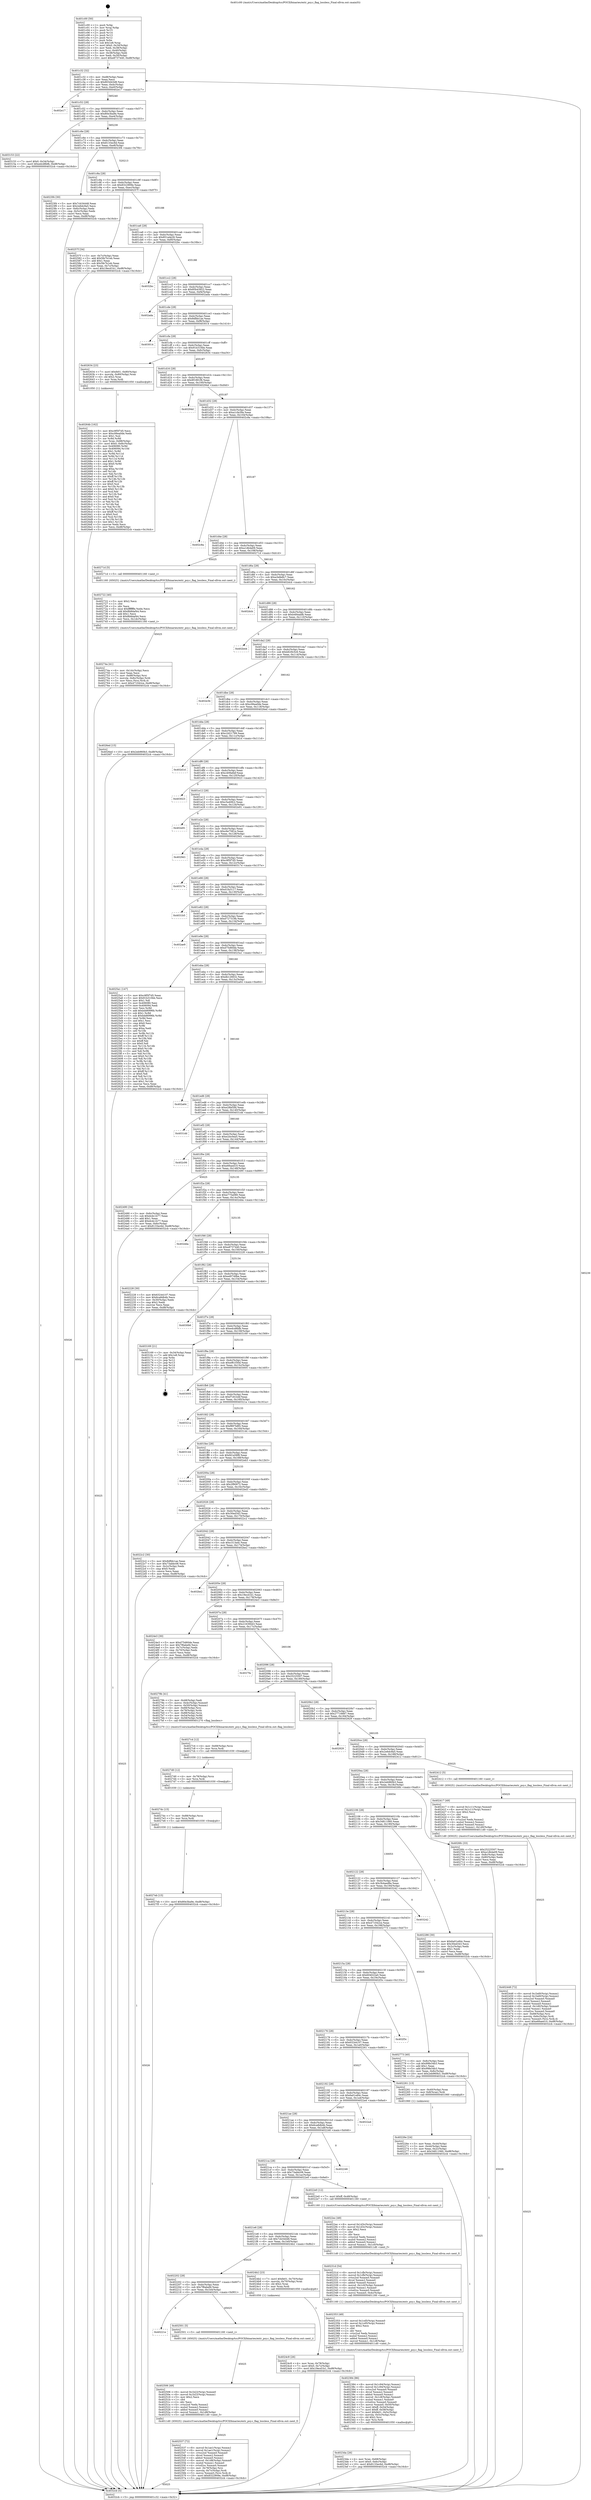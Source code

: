digraph "0x401c00" {
  label = "0x401c00 (/mnt/c/Users/mathe/Desktop/tcc/POCII/binaries/extr_psy.c_flag_lossless_Final-ollvm.out::main(0))"
  labelloc = "t"
  node[shape=record]

  Entry [label="",width=0.3,height=0.3,shape=circle,fillcolor=black,style=filled]
  "0x401c32" [label="{
     0x401c32 [32]\l
     | [instrs]\l
     &nbsp;&nbsp;0x401c32 \<+6\>: mov -0xd8(%rbp),%eax\l
     &nbsp;&nbsp;0x401c38 \<+2\>: mov %eax,%ecx\l
     &nbsp;&nbsp;0x401c3a \<+6\>: sub $0x803d43d8,%ecx\l
     &nbsp;&nbsp;0x401c40 \<+6\>: mov %eax,-0xdc(%rbp)\l
     &nbsp;&nbsp;0x401c46 \<+6\>: mov %ecx,-0xe0(%rbp)\l
     &nbsp;&nbsp;0x401c4c \<+6\>: je 0000000000402e17 \<main+0x1217\>\l
  }"]
  "0x402e17" [label="{
     0x402e17\l
  }", style=dashed]
  "0x401c52" [label="{
     0x401c52 [28]\l
     | [instrs]\l
     &nbsp;&nbsp;0x401c52 \<+5\>: jmp 0000000000401c57 \<main+0x57\>\l
     &nbsp;&nbsp;0x401c57 \<+6\>: mov -0xdc(%rbp),%eax\l
     &nbsp;&nbsp;0x401c5d \<+5\>: sub $0x80e3ba9e,%eax\l
     &nbsp;&nbsp;0x401c62 \<+6\>: mov %eax,-0xe4(%rbp)\l
     &nbsp;&nbsp;0x401c68 \<+6\>: je 0000000000403153 \<main+0x1553\>\l
  }"]
  Exit [label="",width=0.3,height=0.3,shape=circle,fillcolor=black,style=filled,peripheries=2]
  "0x403153" [label="{
     0x403153 [22]\l
     | [instrs]\l
     &nbsp;&nbsp;0x403153 \<+7\>: movl $0x0,-0x34(%rbp)\l
     &nbsp;&nbsp;0x40315a \<+10\>: movl $0xedcd8bfb,-0xd8(%rbp)\l
     &nbsp;&nbsp;0x403164 \<+5\>: jmp 00000000004032cb \<main+0x16cb\>\l
  }"]
  "0x401c6e" [label="{
     0x401c6e [28]\l
     | [instrs]\l
     &nbsp;&nbsp;0x401c6e \<+5\>: jmp 0000000000401c73 \<main+0x73\>\l
     &nbsp;&nbsp;0x401c73 \<+6\>: mov -0xdc(%rbp),%eax\l
     &nbsp;&nbsp;0x401c79 \<+5\>: sub $0x8133ec6d,%eax\l
     &nbsp;&nbsp;0x401c7e \<+6\>: mov %eax,-0xe8(%rbp)\l
     &nbsp;&nbsp;0x401c84 \<+6\>: je 00000000004023f4 \<main+0x7f4\>\l
  }"]
  "0x4027eb" [label="{
     0x4027eb [15]\l
     | [instrs]\l
     &nbsp;&nbsp;0x4027eb \<+10\>: movl $0x80e3ba9e,-0xd8(%rbp)\l
     &nbsp;&nbsp;0x4027f5 \<+5\>: jmp 00000000004032cb \<main+0x16cb\>\l
  }"]
  "0x4023f4" [label="{
     0x4023f4 [30]\l
     | [instrs]\l
     &nbsp;&nbsp;0x4023f4 \<+5\>: mov $0x7cb34448,%eax\l
     &nbsp;&nbsp;0x4023f9 \<+5\>: mov $0x2e6dc9a5,%ecx\l
     &nbsp;&nbsp;0x4023fe \<+3\>: mov -0x6c(%rbp),%edx\l
     &nbsp;&nbsp;0x402401 \<+3\>: cmp -0x5c(%rbp),%edx\l
     &nbsp;&nbsp;0x402404 \<+3\>: cmovl %ecx,%eax\l
     &nbsp;&nbsp;0x402407 \<+6\>: mov %eax,-0xd8(%rbp)\l
     &nbsp;&nbsp;0x40240d \<+5\>: jmp 00000000004032cb \<main+0x16cb\>\l
  }"]
  "0x401c8a" [label="{
     0x401c8a [28]\l
     | [instrs]\l
     &nbsp;&nbsp;0x401c8a \<+5\>: jmp 0000000000401c8f \<main+0x8f\>\l
     &nbsp;&nbsp;0x401c8f \<+6\>: mov -0xdc(%rbp),%eax\l
     &nbsp;&nbsp;0x401c95 \<+5\>: sub $0x8322909e,%eax\l
     &nbsp;&nbsp;0x401c9a \<+6\>: mov %eax,-0xec(%rbp)\l
     &nbsp;&nbsp;0x401ca0 \<+6\>: je 000000000040257f \<main+0x97f\>\l
  }"]
  "0x4027dc" [label="{
     0x4027dc [15]\l
     | [instrs]\l
     &nbsp;&nbsp;0x4027dc \<+7\>: mov -0x88(%rbp),%rcx\l
     &nbsp;&nbsp;0x4027e3 \<+3\>: mov %rcx,%rdi\l
     &nbsp;&nbsp;0x4027e6 \<+5\>: call 0000000000401030 \<free@plt\>\l
     | [calls]\l
     &nbsp;&nbsp;0x401030 \{1\} (unknown)\l
  }"]
  "0x40257f" [label="{
     0x40257f [34]\l
     | [instrs]\l
     &nbsp;&nbsp;0x40257f \<+3\>: mov -0x7c(%rbp),%eax\l
     &nbsp;&nbsp;0x402582 \<+5\>: add $0x5fe7b1eb,%eax\l
     &nbsp;&nbsp;0x402587 \<+3\>: add $0x1,%eax\l
     &nbsp;&nbsp;0x40258a \<+5\>: sub $0x5fe7b1eb,%eax\l
     &nbsp;&nbsp;0x40258f \<+3\>: mov %eax,-0x7c(%rbp)\l
     &nbsp;&nbsp;0x402592 \<+10\>: movl $0x19ecd1b1,-0xd8(%rbp)\l
     &nbsp;&nbsp;0x40259c \<+5\>: jmp 00000000004032cb \<main+0x16cb\>\l
  }"]
  "0x401ca6" [label="{
     0x401ca6 [28]\l
     | [instrs]\l
     &nbsp;&nbsp;0x401ca6 \<+5\>: jmp 0000000000401cab \<main+0xab\>\l
     &nbsp;&nbsp;0x401cab \<+6\>: mov -0xdc(%rbp),%eax\l
     &nbsp;&nbsp;0x401cb1 \<+5\>: sub $0x851ede26,%eax\l
     &nbsp;&nbsp;0x401cb6 \<+6\>: mov %eax,-0xf0(%rbp)\l
     &nbsp;&nbsp;0x401cbc \<+6\>: je 00000000004032bc \<main+0x16bc\>\l
  }"]
  "0x4027d0" [label="{
     0x4027d0 [12]\l
     | [instrs]\l
     &nbsp;&nbsp;0x4027d0 \<+4\>: mov -0x78(%rbp),%rcx\l
     &nbsp;&nbsp;0x4027d4 \<+3\>: mov %rcx,%rdi\l
     &nbsp;&nbsp;0x4027d7 \<+5\>: call 0000000000401030 \<free@plt\>\l
     | [calls]\l
     &nbsp;&nbsp;0x401030 \{1\} (unknown)\l
  }"]
  "0x4032bc" [label="{
     0x4032bc\l
  }", style=dashed]
  "0x401cc2" [label="{
     0x401cc2 [28]\l
     | [instrs]\l
     &nbsp;&nbsp;0x401cc2 \<+5\>: jmp 0000000000401cc7 \<main+0xc7\>\l
     &nbsp;&nbsp;0x401cc7 \<+6\>: mov -0xdc(%rbp),%eax\l
     &nbsp;&nbsp;0x401ccd \<+5\>: sub $0x85b43922,%eax\l
     &nbsp;&nbsp;0x401cd2 \<+6\>: mov %eax,-0xf4(%rbp)\l
     &nbsp;&nbsp;0x401cd8 \<+6\>: je 0000000000402ada \<main+0xeda\>\l
  }"]
  "0x4027c4" [label="{
     0x4027c4 [12]\l
     | [instrs]\l
     &nbsp;&nbsp;0x4027c4 \<+4\>: mov -0x68(%rbp),%rcx\l
     &nbsp;&nbsp;0x4027c8 \<+3\>: mov %rcx,%rdi\l
     &nbsp;&nbsp;0x4027cb \<+5\>: call 0000000000401030 \<free@plt\>\l
     | [calls]\l
     &nbsp;&nbsp;0x401030 \{1\} (unknown)\l
  }"]
  "0x402ada" [label="{
     0x402ada\l
  }", style=dashed]
  "0x401cde" [label="{
     0x401cde [28]\l
     | [instrs]\l
     &nbsp;&nbsp;0x401cde \<+5\>: jmp 0000000000401ce3 \<main+0xe3\>\l
     &nbsp;&nbsp;0x401ce3 \<+6\>: mov -0xdc(%rbp),%eax\l
     &nbsp;&nbsp;0x401ce9 \<+5\>: sub $0x8dfbb1ae,%eax\l
     &nbsp;&nbsp;0x401cee \<+6\>: mov %eax,-0xf8(%rbp)\l
     &nbsp;&nbsp;0x401cf4 \<+6\>: je 0000000000403014 \<main+0x1414\>\l
  }"]
  "0x40274a" [label="{
     0x40274a [41]\l
     | [instrs]\l
     &nbsp;&nbsp;0x40274a \<+6\>: mov -0x1dc(%rbp),%ecx\l
     &nbsp;&nbsp;0x402750 \<+3\>: imul %eax,%ecx\l
     &nbsp;&nbsp;0x402753 \<+7\>: mov -0x88(%rbp),%rsi\l
     &nbsp;&nbsp;0x40275a \<+7\>: movslq -0x8c(%rbp),%rdi\l
     &nbsp;&nbsp;0x402761 \<+3\>: mov %ecx,(%rsi,%rdi,4)\l
     &nbsp;&nbsp;0x402764 \<+10\>: movl $0x471042ce,-0xd8(%rbp)\l
     &nbsp;&nbsp;0x40276e \<+5\>: jmp 00000000004032cb \<main+0x16cb\>\l
  }"]
  "0x403014" [label="{
     0x403014\l
  }", style=dashed]
  "0x401cfa" [label="{
     0x401cfa [28]\l
     | [instrs]\l
     &nbsp;&nbsp;0x401cfa \<+5\>: jmp 0000000000401cff \<main+0xff\>\l
     &nbsp;&nbsp;0x401cff \<+6\>: mov -0xdc(%rbp),%eax\l
     &nbsp;&nbsp;0x401d05 \<+5\>: sub $0x91b310bb,%eax\l
     &nbsp;&nbsp;0x401d0a \<+6\>: mov %eax,-0xfc(%rbp)\l
     &nbsp;&nbsp;0x401d10 \<+6\>: je 0000000000402634 \<main+0xa34\>\l
  }"]
  "0x402722" [label="{
     0x402722 [40]\l
     | [instrs]\l
     &nbsp;&nbsp;0x402722 \<+5\>: mov $0x2,%ecx\l
     &nbsp;&nbsp;0x402727 \<+1\>: cltd\l
     &nbsp;&nbsp;0x402728 \<+2\>: idiv %ecx\l
     &nbsp;&nbsp;0x40272a \<+6\>: imul $0xfffffffe,%edx,%ecx\l
     &nbsp;&nbsp;0x402730 \<+6\>: add $0x8b8daf44,%ecx\l
     &nbsp;&nbsp;0x402736 \<+3\>: add $0x1,%ecx\l
     &nbsp;&nbsp;0x402739 \<+6\>: sub $0x8b8daf44,%ecx\l
     &nbsp;&nbsp;0x40273f \<+6\>: mov %ecx,-0x1dc(%rbp)\l
     &nbsp;&nbsp;0x402745 \<+5\>: call 0000000000401160 \<next_i\>\l
     | [calls]\l
     &nbsp;&nbsp;0x401160 \{65025\} (/mnt/c/Users/mathe/Desktop/tcc/POCII/binaries/extr_psy.c_flag_lossless_Final-ollvm.out::next_i)\l
  }"]
  "0x402634" [label="{
     0x402634 [23]\l
     | [instrs]\l
     &nbsp;&nbsp;0x402634 \<+7\>: movl $0xfe01,-0x80(%rbp)\l
     &nbsp;&nbsp;0x40263b \<+4\>: movslq -0x80(%rbp),%rax\l
     &nbsp;&nbsp;0x40263f \<+4\>: shl $0x2,%rax\l
     &nbsp;&nbsp;0x402643 \<+3\>: mov %rax,%rdi\l
     &nbsp;&nbsp;0x402646 \<+5\>: call 0000000000401050 \<malloc@plt\>\l
     | [calls]\l
     &nbsp;&nbsp;0x401050 \{1\} (unknown)\l
  }"]
  "0x401d16" [label="{
     0x401d16 [28]\l
     | [instrs]\l
     &nbsp;&nbsp;0x401d16 \<+5\>: jmp 0000000000401d1b \<main+0x11b\>\l
     &nbsp;&nbsp;0x401d1b \<+6\>: mov -0xdc(%rbp),%eax\l
     &nbsp;&nbsp;0x401d21 \<+5\>: sub $0x9f1891f6,%eax\l
     &nbsp;&nbsp;0x401d26 \<+6\>: mov %eax,-0x100(%rbp)\l
     &nbsp;&nbsp;0x401d2c \<+6\>: je 000000000040294d \<main+0xd4d\>\l
  }"]
  "0x40264b" [label="{
     0x40264b [162]\l
     | [instrs]\l
     &nbsp;&nbsp;0x40264b \<+5\>: mov $0xc9f5f7d5,%ecx\l
     &nbsp;&nbsp;0x402650 \<+5\>: mov $0xc06ea0de,%edx\l
     &nbsp;&nbsp;0x402655 \<+3\>: mov $0x1,%sil\l
     &nbsp;&nbsp;0x402658 \<+3\>: xor %r8d,%r8d\l
     &nbsp;&nbsp;0x40265b \<+7\>: mov %rax,-0x88(%rbp)\l
     &nbsp;&nbsp;0x402662 \<+10\>: movl $0x0,-0x8c(%rbp)\l
     &nbsp;&nbsp;0x40266c \<+8\>: mov 0x406080,%r9d\l
     &nbsp;&nbsp;0x402674 \<+8\>: mov 0x406094,%r10d\l
     &nbsp;&nbsp;0x40267c \<+4\>: sub $0x1,%r8d\l
     &nbsp;&nbsp;0x402680 \<+3\>: mov %r9d,%r11d\l
     &nbsp;&nbsp;0x402683 \<+3\>: add %r8d,%r11d\l
     &nbsp;&nbsp;0x402686 \<+4\>: imul %r11d,%r9d\l
     &nbsp;&nbsp;0x40268a \<+4\>: and $0x1,%r9d\l
     &nbsp;&nbsp;0x40268e \<+4\>: cmp $0x0,%r9d\l
     &nbsp;&nbsp;0x402692 \<+3\>: sete %bl\l
     &nbsp;&nbsp;0x402695 \<+4\>: cmp $0xa,%r10d\l
     &nbsp;&nbsp;0x402699 \<+4\>: setl %r14b\l
     &nbsp;&nbsp;0x40269d \<+3\>: mov %bl,%r15b\l
     &nbsp;&nbsp;0x4026a0 \<+4\>: xor $0xff,%r15b\l
     &nbsp;&nbsp;0x4026a4 \<+3\>: mov %r14b,%r12b\l
     &nbsp;&nbsp;0x4026a7 \<+4\>: xor $0xff,%r12b\l
     &nbsp;&nbsp;0x4026ab \<+4\>: xor $0x0,%sil\l
     &nbsp;&nbsp;0x4026af \<+3\>: mov %r15b,%r13b\l
     &nbsp;&nbsp;0x4026b2 \<+4\>: and $0x0,%r13b\l
     &nbsp;&nbsp;0x4026b6 \<+3\>: and %sil,%bl\l
     &nbsp;&nbsp;0x4026b9 \<+3\>: mov %r12b,%al\l
     &nbsp;&nbsp;0x4026bc \<+2\>: and $0x0,%al\l
     &nbsp;&nbsp;0x4026be \<+3\>: and %sil,%r14b\l
     &nbsp;&nbsp;0x4026c1 \<+3\>: or %bl,%r13b\l
     &nbsp;&nbsp;0x4026c4 \<+3\>: or %r14b,%al\l
     &nbsp;&nbsp;0x4026c7 \<+3\>: xor %al,%r13b\l
     &nbsp;&nbsp;0x4026ca \<+3\>: or %r12b,%r15b\l
     &nbsp;&nbsp;0x4026cd \<+4\>: xor $0xff,%r15b\l
     &nbsp;&nbsp;0x4026d1 \<+4\>: or $0x0,%sil\l
     &nbsp;&nbsp;0x4026d5 \<+3\>: and %sil,%r15b\l
     &nbsp;&nbsp;0x4026d8 \<+3\>: or %r15b,%r13b\l
     &nbsp;&nbsp;0x4026db \<+4\>: test $0x1,%r13b\l
     &nbsp;&nbsp;0x4026df \<+3\>: cmovne %edx,%ecx\l
     &nbsp;&nbsp;0x4026e2 \<+6\>: mov %ecx,-0xd8(%rbp)\l
     &nbsp;&nbsp;0x4026e8 \<+5\>: jmp 00000000004032cb \<main+0x16cb\>\l
  }"]
  "0x40294d" [label="{
     0x40294d\l
  }", style=dashed]
  "0x401d32" [label="{
     0x401d32 [28]\l
     | [instrs]\l
     &nbsp;&nbsp;0x401d32 \<+5\>: jmp 0000000000401d37 \<main+0x137\>\l
     &nbsp;&nbsp;0x401d37 \<+6\>: mov -0xdc(%rbp),%eax\l
     &nbsp;&nbsp;0x401d3d \<+5\>: sub $0xa1cfa39a,%eax\l
     &nbsp;&nbsp;0x401d42 \<+6\>: mov %eax,-0x104(%rbp)\l
     &nbsp;&nbsp;0x401d48 \<+6\>: je 0000000000402c8a \<main+0x108a\>\l
  }"]
  "0x402537" [label="{
     0x402537 [72]\l
     | [instrs]\l
     &nbsp;&nbsp;0x402537 \<+8\>: movsd 0x1ae1(%rip),%xmm1\l
     &nbsp;&nbsp;0x40253f \<+8\>: movsd 0x1ae1(%rip),%xmm2\l
     &nbsp;&nbsp;0x402547 \<+4\>: cvtss2sd %xmm0,%xmm0\l
     &nbsp;&nbsp;0x40254b \<+4\>: divsd %xmm2,%xmm0\l
     &nbsp;&nbsp;0x40254f \<+4\>: addsd %xmm0,%xmm1\l
     &nbsp;&nbsp;0x402553 \<+8\>: movsd -0x1d8(%rbp),%xmm0\l
     &nbsp;&nbsp;0x40255b \<+4\>: mulsd %xmm1,%xmm0\l
     &nbsp;&nbsp;0x40255f \<+4\>: cvtsd2ss %xmm0,%xmm0\l
     &nbsp;&nbsp;0x402563 \<+4\>: mov -0x78(%rbp),%rsi\l
     &nbsp;&nbsp;0x402567 \<+4\>: movslq -0x7c(%rbp),%rdi\l
     &nbsp;&nbsp;0x40256b \<+5\>: movss %xmm0,(%rsi,%rdi,4)\l
     &nbsp;&nbsp;0x402570 \<+10\>: movl $0x8322909e,-0xd8(%rbp)\l
     &nbsp;&nbsp;0x40257a \<+5\>: jmp 00000000004032cb \<main+0x16cb\>\l
  }"]
  "0x402c8a" [label="{
     0x402c8a\l
  }", style=dashed]
  "0x401d4e" [label="{
     0x401d4e [28]\l
     | [instrs]\l
     &nbsp;&nbsp;0x401d4e \<+5\>: jmp 0000000000401d53 \<main+0x153\>\l
     &nbsp;&nbsp;0x401d53 \<+6\>: mov -0xdc(%rbp),%eax\l
     &nbsp;&nbsp;0x401d59 \<+5\>: sub $0xa1db4a09,%eax\l
     &nbsp;&nbsp;0x401d5e \<+6\>: mov %eax,-0x108(%rbp)\l
     &nbsp;&nbsp;0x401d64 \<+6\>: je 000000000040271d \<main+0xb1d\>\l
  }"]
  "0x402506" [label="{
     0x402506 [49]\l
     | [instrs]\l
     &nbsp;&nbsp;0x402506 \<+8\>: movsd 0x1b22(%rip),%xmm0\l
     &nbsp;&nbsp;0x40250e \<+8\>: movsd 0x1b22(%rip),%xmm1\l
     &nbsp;&nbsp;0x402516 \<+5\>: mov $0x2,%ecx\l
     &nbsp;&nbsp;0x40251b \<+1\>: cltd\l
     &nbsp;&nbsp;0x40251c \<+2\>: idiv %ecx\l
     &nbsp;&nbsp;0x40251e \<+4\>: cvtsi2sd %edx,%xmm2\l
     &nbsp;&nbsp;0x402522 \<+4\>: mulsd %xmm2,%xmm1\l
     &nbsp;&nbsp;0x402526 \<+4\>: addsd %xmm0,%xmm1\l
     &nbsp;&nbsp;0x40252a \<+8\>: movsd %xmm1,-0x1d8(%rbp)\l
     &nbsp;&nbsp;0x402532 \<+5\>: call 00000000004011d0 \<next_f\>\l
     | [calls]\l
     &nbsp;&nbsp;0x4011d0 \{65025\} (/mnt/c/Users/mathe/Desktop/tcc/POCII/binaries/extr_psy.c_flag_lossless_Final-ollvm.out::next_f)\l
  }"]
  "0x40271d" [label="{
     0x40271d [5]\l
     | [instrs]\l
     &nbsp;&nbsp;0x40271d \<+5\>: call 0000000000401160 \<next_i\>\l
     | [calls]\l
     &nbsp;&nbsp;0x401160 \{65025\} (/mnt/c/Users/mathe/Desktop/tcc/POCII/binaries/extr_psy.c_flag_lossless_Final-ollvm.out::next_i)\l
  }"]
  "0x401d6a" [label="{
     0x401d6a [28]\l
     | [instrs]\l
     &nbsp;&nbsp;0x401d6a \<+5\>: jmp 0000000000401d6f \<main+0x16f\>\l
     &nbsp;&nbsp;0x401d6f \<+6\>: mov -0xdc(%rbp),%eax\l
     &nbsp;&nbsp;0x401d75 \<+5\>: sub $0xa3e8e8c7,%eax\l
     &nbsp;&nbsp;0x401d7a \<+6\>: mov %eax,-0x10c(%rbp)\l
     &nbsp;&nbsp;0x401d80 \<+6\>: je 0000000000402dcb \<main+0x11cb\>\l
  }"]
  "0x40221e" [label="{
     0x40221e\l
  }", style=dashed]
  "0x402dcb" [label="{
     0x402dcb\l
  }", style=dashed]
  "0x401d86" [label="{
     0x401d86 [28]\l
     | [instrs]\l
     &nbsp;&nbsp;0x401d86 \<+5\>: jmp 0000000000401d8b \<main+0x18b\>\l
     &nbsp;&nbsp;0x401d8b \<+6\>: mov -0xdc(%rbp),%eax\l
     &nbsp;&nbsp;0x401d91 \<+5\>: sub $0xb484abfb,%eax\l
     &nbsp;&nbsp;0x401d96 \<+6\>: mov %eax,-0x110(%rbp)\l
     &nbsp;&nbsp;0x401d9c \<+6\>: je 0000000000402b44 \<main+0xf44\>\l
  }"]
  "0x402501" [label="{
     0x402501 [5]\l
     | [instrs]\l
     &nbsp;&nbsp;0x402501 \<+5\>: call 0000000000401160 \<next_i\>\l
     | [calls]\l
     &nbsp;&nbsp;0x401160 \{65025\} (/mnt/c/Users/mathe/Desktop/tcc/POCII/binaries/extr_psy.c_flag_lossless_Final-ollvm.out::next_i)\l
  }"]
  "0x402b44" [label="{
     0x402b44\l
  }", style=dashed]
  "0x401da2" [label="{
     0x401da2 [28]\l
     | [instrs]\l
     &nbsp;&nbsp;0x401da2 \<+5\>: jmp 0000000000401da7 \<main+0x1a7\>\l
     &nbsp;&nbsp;0x401da7 \<+6\>: mov -0xdc(%rbp),%eax\l
     &nbsp;&nbsp;0x401dad \<+5\>: sub $0xb629c5c6,%eax\l
     &nbsp;&nbsp;0x401db2 \<+6\>: mov %eax,-0x114(%rbp)\l
     &nbsp;&nbsp;0x401db8 \<+6\>: je 0000000000402e3b \<main+0x123b\>\l
  }"]
  "0x4024c9" [label="{
     0x4024c9 [26]\l
     | [instrs]\l
     &nbsp;&nbsp;0x4024c9 \<+4\>: mov %rax,-0x78(%rbp)\l
     &nbsp;&nbsp;0x4024cd \<+7\>: movl $0x0,-0x7c(%rbp)\l
     &nbsp;&nbsp;0x4024d4 \<+10\>: movl $0x19ecd1b1,-0xd8(%rbp)\l
     &nbsp;&nbsp;0x4024de \<+5\>: jmp 00000000004032cb \<main+0x16cb\>\l
  }"]
  "0x402e3b" [label="{
     0x402e3b\l
  }", style=dashed]
  "0x401dbe" [label="{
     0x401dbe [28]\l
     | [instrs]\l
     &nbsp;&nbsp;0x401dbe \<+5\>: jmp 0000000000401dc3 \<main+0x1c3\>\l
     &nbsp;&nbsp;0x401dc3 \<+6\>: mov -0xdc(%rbp),%eax\l
     &nbsp;&nbsp;0x401dc9 \<+5\>: sub $0xc06ea0de,%eax\l
     &nbsp;&nbsp;0x401dce \<+6\>: mov %eax,-0x118(%rbp)\l
     &nbsp;&nbsp;0x401dd4 \<+6\>: je 00000000004026ed \<main+0xaed\>\l
  }"]
  "0x402202" [label="{
     0x402202 [28]\l
     | [instrs]\l
     &nbsp;&nbsp;0x402202 \<+5\>: jmp 0000000000402207 \<main+0x607\>\l
     &nbsp;&nbsp;0x402207 \<+6\>: mov -0xdc(%rbp),%eax\l
     &nbsp;&nbsp;0x40220d \<+5\>: sub $0x7f6abefd,%eax\l
     &nbsp;&nbsp;0x402212 \<+6\>: mov %eax,-0x1b4(%rbp)\l
     &nbsp;&nbsp;0x402218 \<+6\>: je 0000000000402501 \<main+0x901\>\l
  }"]
  "0x4026ed" [label="{
     0x4026ed [15]\l
     | [instrs]\l
     &nbsp;&nbsp;0x4026ed \<+10\>: movl $0x2eb960b3,-0xd8(%rbp)\l
     &nbsp;&nbsp;0x4026f7 \<+5\>: jmp 00000000004032cb \<main+0x16cb\>\l
  }"]
  "0x401dda" [label="{
     0x401dda [28]\l
     | [instrs]\l
     &nbsp;&nbsp;0x401dda \<+5\>: jmp 0000000000401ddf \<main+0x1df\>\l
     &nbsp;&nbsp;0x401ddf \<+6\>: mov -0xdc(%rbp),%eax\l
     &nbsp;&nbsp;0x401de5 \<+5\>: sub $0xc2d21789,%eax\l
     &nbsp;&nbsp;0x401dea \<+6\>: mov %eax,-0x11c(%rbp)\l
     &nbsp;&nbsp;0x401df0 \<+6\>: je 0000000000402d1d \<main+0x111d\>\l
  }"]
  "0x4024b2" [label="{
     0x4024b2 [23]\l
     | [instrs]\l
     &nbsp;&nbsp;0x4024b2 \<+7\>: movl $0xfe01,-0x70(%rbp)\l
     &nbsp;&nbsp;0x4024b9 \<+4\>: movslq -0x70(%rbp),%rax\l
     &nbsp;&nbsp;0x4024bd \<+4\>: shl $0x2,%rax\l
     &nbsp;&nbsp;0x4024c1 \<+3\>: mov %rax,%rdi\l
     &nbsp;&nbsp;0x4024c4 \<+5\>: call 0000000000401050 \<malloc@plt\>\l
     | [calls]\l
     &nbsp;&nbsp;0x401050 \{1\} (unknown)\l
  }"]
  "0x402d1d" [label="{
     0x402d1d\l
  }", style=dashed]
  "0x401df6" [label="{
     0x401df6 [28]\l
     | [instrs]\l
     &nbsp;&nbsp;0x401df6 \<+5\>: jmp 0000000000401dfb \<main+0x1fb\>\l
     &nbsp;&nbsp;0x401dfb \<+6\>: mov -0xdc(%rbp),%eax\l
     &nbsp;&nbsp;0x401e01 \<+5\>: sub $0xc409a6ef,%eax\l
     &nbsp;&nbsp;0x401e06 \<+6\>: mov %eax,-0x120(%rbp)\l
     &nbsp;&nbsp;0x401e0c \<+6\>: je 0000000000403023 \<main+0x1423\>\l
  }"]
  "0x402448" [label="{
     0x402448 [72]\l
     | [instrs]\l
     &nbsp;&nbsp;0x402448 \<+8\>: movsd 0x1bd0(%rip),%xmm1\l
     &nbsp;&nbsp;0x402450 \<+8\>: movsd 0x1bd0(%rip),%xmm2\l
     &nbsp;&nbsp;0x402458 \<+4\>: cvtss2sd %xmm0,%xmm0\l
     &nbsp;&nbsp;0x40245c \<+4\>: divsd %xmm2,%xmm0\l
     &nbsp;&nbsp;0x402460 \<+4\>: addsd %xmm0,%xmm1\l
     &nbsp;&nbsp;0x402464 \<+8\>: movsd -0x1d0(%rbp),%xmm0\l
     &nbsp;&nbsp;0x40246c \<+4\>: mulsd %xmm1,%xmm0\l
     &nbsp;&nbsp;0x402470 \<+4\>: cvtsd2ss %xmm0,%xmm0\l
     &nbsp;&nbsp;0x402474 \<+4\>: mov -0x68(%rbp),%rsi\l
     &nbsp;&nbsp;0x402478 \<+4\>: movslq -0x6c(%rbp),%rdi\l
     &nbsp;&nbsp;0x40247c \<+5\>: movss %xmm0,(%rsi,%rdi,4)\l
     &nbsp;&nbsp;0x402481 \<+10\>: movl $0xe66aed10,-0xd8(%rbp)\l
     &nbsp;&nbsp;0x40248b \<+5\>: jmp 00000000004032cb \<main+0x16cb\>\l
  }"]
  "0x403023" [label="{
     0x403023\l
  }", style=dashed]
  "0x401e12" [label="{
     0x401e12 [28]\l
     | [instrs]\l
     &nbsp;&nbsp;0x401e12 \<+5\>: jmp 0000000000401e17 \<main+0x217\>\l
     &nbsp;&nbsp;0x401e17 \<+6\>: mov -0xdc(%rbp),%eax\l
     &nbsp;&nbsp;0x401e1d \<+5\>: sub $0xc5a40fc2,%eax\l
     &nbsp;&nbsp;0x401e22 \<+6\>: mov %eax,-0x124(%rbp)\l
     &nbsp;&nbsp;0x401e28 \<+6\>: je 0000000000402e91 \<main+0x1291\>\l
  }"]
  "0x402417" [label="{
     0x402417 [49]\l
     | [instrs]\l
     &nbsp;&nbsp;0x402417 \<+8\>: movsd 0x1c11(%rip),%xmm0\l
     &nbsp;&nbsp;0x40241f \<+8\>: movsd 0x1c11(%rip),%xmm1\l
     &nbsp;&nbsp;0x402427 \<+5\>: mov $0x2,%ecx\l
     &nbsp;&nbsp;0x40242c \<+1\>: cltd\l
     &nbsp;&nbsp;0x40242d \<+2\>: idiv %ecx\l
     &nbsp;&nbsp;0x40242f \<+4\>: cvtsi2sd %edx,%xmm2\l
     &nbsp;&nbsp;0x402433 \<+4\>: mulsd %xmm2,%xmm1\l
     &nbsp;&nbsp;0x402437 \<+4\>: addsd %xmm0,%xmm1\l
     &nbsp;&nbsp;0x40243b \<+8\>: movsd %xmm1,-0x1d0(%rbp)\l
     &nbsp;&nbsp;0x402443 \<+5\>: call 00000000004011d0 \<next_f\>\l
     | [calls]\l
     &nbsp;&nbsp;0x4011d0 \{65025\} (/mnt/c/Users/mathe/Desktop/tcc/POCII/binaries/extr_psy.c_flag_lossless_Final-ollvm.out::next_f)\l
  }"]
  "0x402e91" [label="{
     0x402e91\l
  }", style=dashed]
  "0x401e2e" [label="{
     0x401e2e [28]\l
     | [instrs]\l
     &nbsp;&nbsp;0x401e2e \<+5\>: jmp 0000000000401e33 \<main+0x233\>\l
     &nbsp;&nbsp;0x401e33 \<+6\>: mov -0xdc(%rbp),%eax\l
     &nbsp;&nbsp;0x401e39 \<+5\>: sub $0xc6e7581e,%eax\l
     &nbsp;&nbsp;0x401e3e \<+6\>: mov %eax,-0x128(%rbp)\l
     &nbsp;&nbsp;0x401e44 \<+6\>: je 00000000004029d1 \<main+0xdd1\>\l
  }"]
  "0x4023da" [label="{
     0x4023da [26]\l
     | [instrs]\l
     &nbsp;&nbsp;0x4023da \<+4\>: mov %rax,-0x68(%rbp)\l
     &nbsp;&nbsp;0x4023de \<+7\>: movl $0x0,-0x6c(%rbp)\l
     &nbsp;&nbsp;0x4023e5 \<+10\>: movl $0x8133ec6d,-0xd8(%rbp)\l
     &nbsp;&nbsp;0x4023ef \<+5\>: jmp 00000000004032cb \<main+0x16cb\>\l
  }"]
  "0x4029d1" [label="{
     0x4029d1\l
  }", style=dashed]
  "0x401e4a" [label="{
     0x401e4a [28]\l
     | [instrs]\l
     &nbsp;&nbsp;0x401e4a \<+5\>: jmp 0000000000401e4f \<main+0x24f\>\l
     &nbsp;&nbsp;0x401e4f \<+6\>: mov -0xdc(%rbp),%eax\l
     &nbsp;&nbsp;0x401e55 \<+5\>: sub $0xc9f5f7d5,%eax\l
     &nbsp;&nbsp;0x401e5a \<+6\>: mov %eax,-0x12c(%rbp)\l
     &nbsp;&nbsp;0x401e60 \<+6\>: je 000000000040317e \<main+0x157e\>\l
  }"]
  "0x402384" [label="{
     0x402384 [86]\l
     | [instrs]\l
     &nbsp;&nbsp;0x402384 \<+8\>: movsd 0x1c94(%rip),%xmm1\l
     &nbsp;&nbsp;0x40238c \<+8\>: movsd 0x1c94(%rip),%xmm2\l
     &nbsp;&nbsp;0x402394 \<+4\>: cvtss2sd %xmm0,%xmm0\l
     &nbsp;&nbsp;0x402398 \<+4\>: divsd %xmm2,%xmm0\l
     &nbsp;&nbsp;0x40239c \<+4\>: addsd %xmm0,%xmm1\l
     &nbsp;&nbsp;0x4023a0 \<+8\>: movsd -0x1c8(%rbp),%xmm0\l
     &nbsp;&nbsp;0x4023a8 \<+4\>: mulsd %xmm1,%xmm0\l
     &nbsp;&nbsp;0x4023ac \<+4\>: cvtsd2ss %xmm0,%xmm0\l
     &nbsp;&nbsp;0x4023b0 \<+5\>: movss %xmm0,-0x50(%rbp)\l
     &nbsp;&nbsp;0x4023b5 \<+7\>: movl $0xff,-0x54(%rbp)\l
     &nbsp;&nbsp;0x4023bc \<+7\>: movl $0xff,-0x58(%rbp)\l
     &nbsp;&nbsp;0x4023c3 \<+7\>: movl $0xfe01,-0x5c(%rbp)\l
     &nbsp;&nbsp;0x4023ca \<+4\>: movslq -0x5c(%rbp),%rsi\l
     &nbsp;&nbsp;0x4023ce \<+4\>: shl $0x2,%rsi\l
     &nbsp;&nbsp;0x4023d2 \<+3\>: mov %rsi,%rdi\l
     &nbsp;&nbsp;0x4023d5 \<+5\>: call 0000000000401050 \<malloc@plt\>\l
     | [calls]\l
     &nbsp;&nbsp;0x401050 \{1\} (unknown)\l
  }"]
  "0x40317e" [label="{
     0x40317e\l
  }", style=dashed]
  "0x401e66" [label="{
     0x401e66 [28]\l
     | [instrs]\l
     &nbsp;&nbsp;0x401e66 \<+5\>: jmp 0000000000401e6b \<main+0x26b\>\l
     &nbsp;&nbsp;0x401e6b \<+6\>: mov -0xdc(%rbp),%eax\l
     &nbsp;&nbsp;0x401e71 \<+5\>: sub $0xd1fa3117,%eax\l
     &nbsp;&nbsp;0x401e76 \<+6\>: mov %eax,-0x130(%rbp)\l
     &nbsp;&nbsp;0x401e7c \<+6\>: je 00000000004031b5 \<main+0x15b5\>\l
  }"]
  "0x402353" [label="{
     0x402353 [49]\l
     | [instrs]\l
     &nbsp;&nbsp;0x402353 \<+8\>: movsd 0x1cd5(%rip),%xmm0\l
     &nbsp;&nbsp;0x40235b \<+8\>: movsd 0x1cd5(%rip),%xmm1\l
     &nbsp;&nbsp;0x402363 \<+5\>: mov $0x2,%ecx\l
     &nbsp;&nbsp;0x402368 \<+1\>: cltd\l
     &nbsp;&nbsp;0x402369 \<+2\>: idiv %ecx\l
     &nbsp;&nbsp;0x40236b \<+4\>: cvtsi2sd %edx,%xmm2\l
     &nbsp;&nbsp;0x40236f \<+4\>: mulsd %xmm2,%xmm1\l
     &nbsp;&nbsp;0x402373 \<+4\>: addsd %xmm0,%xmm1\l
     &nbsp;&nbsp;0x402377 \<+8\>: movsd %xmm1,-0x1c8(%rbp)\l
     &nbsp;&nbsp;0x40237f \<+5\>: call 00000000004011d0 \<next_f\>\l
     | [calls]\l
     &nbsp;&nbsp;0x4011d0 \{1\} (/mnt/c/Users/mathe/Desktop/tcc/POCII/binaries/extr_psy.c_flag_lossless_Final-ollvm.out::next_f)\l
  }"]
  "0x4031b5" [label="{
     0x4031b5\l
  }", style=dashed]
  "0x401e82" [label="{
     0x401e82 [28]\l
     | [instrs]\l
     &nbsp;&nbsp;0x401e82 \<+5\>: jmp 0000000000401e87 \<main+0x287\>\l
     &nbsp;&nbsp;0x401e87 \<+6\>: mov -0xdc(%rbp),%eax\l
     &nbsp;&nbsp;0x401e8d \<+5\>: sub $0xd727319b,%eax\l
     &nbsp;&nbsp;0x401e92 \<+6\>: mov %eax,-0x134(%rbp)\l
     &nbsp;&nbsp;0x401e98 \<+6\>: je 0000000000402ae9 \<main+0xee9\>\l
  }"]
  "0x40231d" [label="{
     0x40231d [54]\l
     | [instrs]\l
     &nbsp;&nbsp;0x40231d \<+8\>: movsd 0x1cfb(%rip),%xmm1\l
     &nbsp;&nbsp;0x402325 \<+8\>: movsd 0x1cfb(%rip),%xmm2\l
     &nbsp;&nbsp;0x40232d \<+4\>: cvtss2sd %xmm0,%xmm0\l
     &nbsp;&nbsp;0x402331 \<+4\>: divsd %xmm2,%xmm0\l
     &nbsp;&nbsp;0x402335 \<+4\>: addsd %xmm0,%xmm1\l
     &nbsp;&nbsp;0x402339 \<+8\>: movsd -0x1c0(%rbp),%xmm0\l
     &nbsp;&nbsp;0x402341 \<+4\>: mulsd %xmm1,%xmm0\l
     &nbsp;&nbsp;0x402345 \<+4\>: cvtsd2ss %xmm0,%xmm0\l
     &nbsp;&nbsp;0x402349 \<+5\>: movss %xmm0,-0x4c(%rbp)\l
     &nbsp;&nbsp;0x40234e \<+5\>: call 0000000000401160 \<next_i\>\l
     | [calls]\l
     &nbsp;&nbsp;0x401160 \{1\} (/mnt/c/Users/mathe/Desktop/tcc/POCII/binaries/extr_psy.c_flag_lossless_Final-ollvm.out::next_i)\l
  }"]
  "0x402ae9" [label="{
     0x402ae9\l
  }", style=dashed]
  "0x401e9e" [label="{
     0x401e9e [28]\l
     | [instrs]\l
     &nbsp;&nbsp;0x401e9e \<+5\>: jmp 0000000000401ea3 \<main+0x2a3\>\l
     &nbsp;&nbsp;0x401ea3 \<+6\>: mov -0xdc(%rbp),%eax\l
     &nbsp;&nbsp;0x401ea9 \<+5\>: sub $0xd75d60de,%eax\l
     &nbsp;&nbsp;0x401eae \<+6\>: mov %eax,-0x138(%rbp)\l
     &nbsp;&nbsp;0x401eb4 \<+6\>: je 00000000004025a1 \<main+0x9a1\>\l
  }"]
  "0x4022ec" [label="{
     0x4022ec [49]\l
     | [instrs]\l
     &nbsp;&nbsp;0x4022ec \<+8\>: movsd 0x1d3c(%rip),%xmm0\l
     &nbsp;&nbsp;0x4022f4 \<+8\>: movsd 0x1d3c(%rip),%xmm1\l
     &nbsp;&nbsp;0x4022fc \<+5\>: mov $0x2,%ecx\l
     &nbsp;&nbsp;0x402301 \<+1\>: cltd\l
     &nbsp;&nbsp;0x402302 \<+2\>: idiv %ecx\l
     &nbsp;&nbsp;0x402304 \<+4\>: cvtsi2sd %edx,%xmm2\l
     &nbsp;&nbsp;0x402308 \<+4\>: mulsd %xmm2,%xmm1\l
     &nbsp;&nbsp;0x40230c \<+4\>: addsd %xmm0,%xmm1\l
     &nbsp;&nbsp;0x402310 \<+8\>: movsd %xmm1,-0x1c0(%rbp)\l
     &nbsp;&nbsp;0x402318 \<+5\>: call 00000000004011d0 \<next_f\>\l
     | [calls]\l
     &nbsp;&nbsp;0x4011d0 \{1\} (/mnt/c/Users/mathe/Desktop/tcc/POCII/binaries/extr_psy.c_flag_lossless_Final-ollvm.out::next_f)\l
  }"]
  "0x4025a1" [label="{
     0x4025a1 [147]\l
     | [instrs]\l
     &nbsp;&nbsp;0x4025a1 \<+5\>: mov $0xc9f5f7d5,%eax\l
     &nbsp;&nbsp;0x4025a6 \<+5\>: mov $0x91b310bb,%ecx\l
     &nbsp;&nbsp;0x4025ab \<+2\>: mov $0x1,%dl\l
     &nbsp;&nbsp;0x4025ad \<+7\>: mov 0x406080,%esi\l
     &nbsp;&nbsp;0x4025b4 \<+7\>: mov 0x406094,%edi\l
     &nbsp;&nbsp;0x4025bb \<+3\>: mov %esi,%r8d\l
     &nbsp;&nbsp;0x4025be \<+7\>: add $0xbdd6996b,%r8d\l
     &nbsp;&nbsp;0x4025c5 \<+4\>: sub $0x1,%r8d\l
     &nbsp;&nbsp;0x4025c9 \<+7\>: sub $0xbdd6996b,%r8d\l
     &nbsp;&nbsp;0x4025d0 \<+4\>: imul %r8d,%esi\l
     &nbsp;&nbsp;0x4025d4 \<+3\>: and $0x1,%esi\l
     &nbsp;&nbsp;0x4025d7 \<+3\>: cmp $0x0,%esi\l
     &nbsp;&nbsp;0x4025da \<+4\>: sete %r9b\l
     &nbsp;&nbsp;0x4025de \<+3\>: cmp $0xa,%edi\l
     &nbsp;&nbsp;0x4025e1 \<+4\>: setl %r10b\l
     &nbsp;&nbsp;0x4025e5 \<+3\>: mov %r9b,%r11b\l
     &nbsp;&nbsp;0x4025e8 \<+4\>: xor $0xff,%r11b\l
     &nbsp;&nbsp;0x4025ec \<+3\>: mov %r10b,%bl\l
     &nbsp;&nbsp;0x4025ef \<+3\>: xor $0xff,%bl\l
     &nbsp;&nbsp;0x4025f2 \<+3\>: xor $0x0,%dl\l
     &nbsp;&nbsp;0x4025f5 \<+3\>: mov %r11b,%r14b\l
     &nbsp;&nbsp;0x4025f8 \<+4\>: and $0x0,%r14b\l
     &nbsp;&nbsp;0x4025fc \<+3\>: and %dl,%r9b\l
     &nbsp;&nbsp;0x4025ff \<+3\>: mov %bl,%r15b\l
     &nbsp;&nbsp;0x402602 \<+4\>: and $0x0,%r15b\l
     &nbsp;&nbsp;0x402606 \<+3\>: and %dl,%r10b\l
     &nbsp;&nbsp;0x402609 \<+3\>: or %r9b,%r14b\l
     &nbsp;&nbsp;0x40260c \<+3\>: or %r10b,%r15b\l
     &nbsp;&nbsp;0x40260f \<+3\>: xor %r15b,%r14b\l
     &nbsp;&nbsp;0x402612 \<+3\>: or %bl,%r11b\l
     &nbsp;&nbsp;0x402615 \<+4\>: xor $0xff,%r11b\l
     &nbsp;&nbsp;0x402619 \<+3\>: or $0x0,%dl\l
     &nbsp;&nbsp;0x40261c \<+3\>: and %dl,%r11b\l
     &nbsp;&nbsp;0x40261f \<+3\>: or %r11b,%r14b\l
     &nbsp;&nbsp;0x402622 \<+4\>: test $0x1,%r14b\l
     &nbsp;&nbsp;0x402626 \<+3\>: cmovne %ecx,%eax\l
     &nbsp;&nbsp;0x402629 \<+6\>: mov %eax,-0xd8(%rbp)\l
     &nbsp;&nbsp;0x40262f \<+5\>: jmp 00000000004032cb \<main+0x16cb\>\l
  }"]
  "0x401eba" [label="{
     0x401eba [28]\l
     | [instrs]\l
     &nbsp;&nbsp;0x401eba \<+5\>: jmp 0000000000401ebf \<main+0x2bf\>\l
     &nbsp;&nbsp;0x401ebf \<+6\>: mov -0xdc(%rbp),%eax\l
     &nbsp;&nbsp;0x401ec5 \<+5\>: sub $0xdb126632,%eax\l
     &nbsp;&nbsp;0x401eca \<+6\>: mov %eax,-0x13c(%rbp)\l
     &nbsp;&nbsp;0x401ed0 \<+6\>: je 0000000000402a64 \<main+0xe64\>\l
  }"]
  "0x4021e6" [label="{
     0x4021e6 [28]\l
     | [instrs]\l
     &nbsp;&nbsp;0x4021e6 \<+5\>: jmp 00000000004021eb \<main+0x5eb\>\l
     &nbsp;&nbsp;0x4021eb \<+6\>: mov -0xdc(%rbp),%eax\l
     &nbsp;&nbsp;0x4021f1 \<+5\>: sub $0x7cb34448,%eax\l
     &nbsp;&nbsp;0x4021f6 \<+6\>: mov %eax,-0x1b0(%rbp)\l
     &nbsp;&nbsp;0x4021fc \<+6\>: je 00000000004024b2 \<main+0x8b2\>\l
  }"]
  "0x402a64" [label="{
     0x402a64\l
  }", style=dashed]
  "0x401ed6" [label="{
     0x401ed6 [28]\l
     | [instrs]\l
     &nbsp;&nbsp;0x401ed6 \<+5\>: jmp 0000000000401edb \<main+0x2db\>\l
     &nbsp;&nbsp;0x401edb \<+6\>: mov -0xdc(%rbp),%eax\l
     &nbsp;&nbsp;0x401ee1 \<+5\>: sub $0xe28bf3fd,%eax\l
     &nbsp;&nbsp;0x401ee6 \<+6\>: mov %eax,-0x140(%rbp)\l
     &nbsp;&nbsp;0x401eec \<+6\>: je 00000000004031dd \<main+0x15dd\>\l
  }"]
  "0x4022e0" [label="{
     0x4022e0 [12]\l
     | [instrs]\l
     &nbsp;&nbsp;0x4022e0 \<+7\>: movl $0xff,-0x48(%rbp)\l
     &nbsp;&nbsp;0x4022e7 \<+5\>: call 0000000000401160 \<next_i\>\l
     | [calls]\l
     &nbsp;&nbsp;0x401160 \{1\} (/mnt/c/Users/mathe/Desktop/tcc/POCII/binaries/extr_psy.c_flag_lossless_Final-ollvm.out::next_i)\l
  }"]
  "0x4031dd" [label="{
     0x4031dd\l
  }", style=dashed]
  "0x401ef2" [label="{
     0x401ef2 [28]\l
     | [instrs]\l
     &nbsp;&nbsp;0x401ef2 \<+5\>: jmp 0000000000401ef7 \<main+0x2f7\>\l
     &nbsp;&nbsp;0x401ef7 \<+6\>: mov -0xdc(%rbp),%eax\l
     &nbsp;&nbsp;0x401efd \<+5\>: sub $0xe2dc0ea5,%eax\l
     &nbsp;&nbsp;0x401f02 \<+6\>: mov %eax,-0x144(%rbp)\l
     &nbsp;&nbsp;0x401f08 \<+6\>: je 0000000000402c06 \<main+0x1006\>\l
  }"]
  "0x4021ca" [label="{
     0x4021ca [28]\l
     | [instrs]\l
     &nbsp;&nbsp;0x4021ca \<+5\>: jmp 00000000004021cf \<main+0x5cf\>\l
     &nbsp;&nbsp;0x4021cf \<+6\>: mov -0xdc(%rbp),%eax\l
     &nbsp;&nbsp;0x4021d5 \<+5\>: sub $0x73abbc08,%eax\l
     &nbsp;&nbsp;0x4021da \<+6\>: mov %eax,-0x1ac(%rbp)\l
     &nbsp;&nbsp;0x4021e0 \<+6\>: je 00000000004022e0 \<main+0x6e0\>\l
  }"]
  "0x402c06" [label="{
     0x402c06\l
  }", style=dashed]
  "0x401f0e" [label="{
     0x401f0e [28]\l
     | [instrs]\l
     &nbsp;&nbsp;0x401f0e \<+5\>: jmp 0000000000401f13 \<main+0x313\>\l
     &nbsp;&nbsp;0x401f13 \<+6\>: mov -0xdc(%rbp),%eax\l
     &nbsp;&nbsp;0x401f19 \<+5\>: sub $0xe66aed10,%eax\l
     &nbsp;&nbsp;0x401f1e \<+6\>: mov %eax,-0x148(%rbp)\l
     &nbsp;&nbsp;0x401f24 \<+6\>: je 0000000000402490 \<main+0x890\>\l
  }"]
  "0x402246" [label="{
     0x402246\l
  }", style=dashed]
  "0x402490" [label="{
     0x402490 [34]\l
     | [instrs]\l
     &nbsp;&nbsp;0x402490 \<+3\>: mov -0x6c(%rbp),%eax\l
     &nbsp;&nbsp;0x402493 \<+5\>: sub $0xdcdc1b77,%eax\l
     &nbsp;&nbsp;0x402498 \<+3\>: add $0x1,%eax\l
     &nbsp;&nbsp;0x40249b \<+5\>: add $0xdcdc1b77,%eax\l
     &nbsp;&nbsp;0x4024a0 \<+3\>: mov %eax,-0x6c(%rbp)\l
     &nbsp;&nbsp;0x4024a3 \<+10\>: movl $0x8133ec6d,-0xd8(%rbp)\l
     &nbsp;&nbsp;0x4024ad \<+5\>: jmp 00000000004032cb \<main+0x16cb\>\l
  }"]
  "0x401f2a" [label="{
     0x401f2a [28]\l
     | [instrs]\l
     &nbsp;&nbsp;0x401f2a \<+5\>: jmp 0000000000401f2f \<main+0x32f\>\l
     &nbsp;&nbsp;0x401f2f \<+6\>: mov -0xdc(%rbp),%eax\l
     &nbsp;&nbsp;0x401f35 \<+5\>: sub $0xe775a080,%eax\l
     &nbsp;&nbsp;0x401f3a \<+6\>: mov %eax,-0x14c(%rbp)\l
     &nbsp;&nbsp;0x401f40 \<+6\>: je 0000000000402dda \<main+0x11da\>\l
  }"]
  "0x4021ae" [label="{
     0x4021ae [28]\l
     | [instrs]\l
     &nbsp;&nbsp;0x4021ae \<+5\>: jmp 00000000004021b3 \<main+0x5b3\>\l
     &nbsp;&nbsp;0x4021b3 \<+6\>: mov -0xdc(%rbp),%eax\l
     &nbsp;&nbsp;0x4021b9 \<+5\>: sub $0x6ca8db4b,%eax\l
     &nbsp;&nbsp;0x4021be \<+6\>: mov %eax,-0x1a8(%rbp)\l
     &nbsp;&nbsp;0x4021c4 \<+6\>: je 0000000000402246 \<main+0x646\>\l
  }"]
  "0x402dda" [label="{
     0x402dda\l
  }", style=dashed]
  "0x401f46" [label="{
     0x401f46 [28]\l
     | [instrs]\l
     &nbsp;&nbsp;0x401f46 \<+5\>: jmp 0000000000401f4b \<main+0x34b\>\l
     &nbsp;&nbsp;0x401f4b \<+6\>: mov -0xdc(%rbp),%eax\l
     &nbsp;&nbsp;0x401f51 \<+5\>: sub $0xe8737440,%eax\l
     &nbsp;&nbsp;0x401f56 \<+6\>: mov %eax,-0x150(%rbp)\l
     &nbsp;&nbsp;0x401f5c \<+6\>: je 0000000000402228 \<main+0x628\>\l
  }"]
  "0x4022a4" [label="{
     0x4022a4\l
  }", style=dashed]
  "0x402228" [label="{
     0x402228 [30]\l
     | [instrs]\l
     &nbsp;&nbsp;0x402228 \<+5\>: mov $0x63244107,%eax\l
     &nbsp;&nbsp;0x40222d \<+5\>: mov $0x6ca8db4b,%ecx\l
     &nbsp;&nbsp;0x402232 \<+3\>: mov -0x30(%rbp),%edx\l
     &nbsp;&nbsp;0x402235 \<+3\>: cmp $0x2,%edx\l
     &nbsp;&nbsp;0x402238 \<+3\>: cmovne %ecx,%eax\l
     &nbsp;&nbsp;0x40223b \<+6\>: mov %eax,-0xd8(%rbp)\l
     &nbsp;&nbsp;0x402241 \<+5\>: jmp 00000000004032cb \<main+0x16cb\>\l
  }"]
  "0x401f62" [label="{
     0x401f62 [28]\l
     | [instrs]\l
     &nbsp;&nbsp;0x401f62 \<+5\>: jmp 0000000000401f67 \<main+0x367\>\l
     &nbsp;&nbsp;0x401f67 \<+6\>: mov -0xdc(%rbp),%eax\l
     &nbsp;&nbsp;0x401f6d \<+5\>: sub $0xed0749be,%eax\l
     &nbsp;&nbsp;0x401f72 \<+6\>: mov %eax,-0x154(%rbp)\l
     &nbsp;&nbsp;0x401f78 \<+6\>: je 00000000004030b6 \<main+0x14b6\>\l
  }"]
  "0x4032cb" [label="{
     0x4032cb [5]\l
     | [instrs]\l
     &nbsp;&nbsp;0x4032cb \<+5\>: jmp 0000000000401c32 \<main+0x32\>\l
  }"]
  "0x401c00" [label="{
     0x401c00 [50]\l
     | [instrs]\l
     &nbsp;&nbsp;0x401c00 \<+1\>: push %rbp\l
     &nbsp;&nbsp;0x401c01 \<+3\>: mov %rsp,%rbp\l
     &nbsp;&nbsp;0x401c04 \<+2\>: push %r15\l
     &nbsp;&nbsp;0x401c06 \<+2\>: push %r14\l
     &nbsp;&nbsp;0x401c08 \<+2\>: push %r13\l
     &nbsp;&nbsp;0x401c0a \<+2\>: push %r12\l
     &nbsp;&nbsp;0x401c0c \<+1\>: push %rbx\l
     &nbsp;&nbsp;0x401c0d \<+7\>: sub $0x1e8,%rsp\l
     &nbsp;&nbsp;0x401c14 \<+7\>: movl $0x0,-0x34(%rbp)\l
     &nbsp;&nbsp;0x401c1b \<+3\>: mov %edi,-0x38(%rbp)\l
     &nbsp;&nbsp;0x401c1e \<+4\>: mov %rsi,-0x40(%rbp)\l
     &nbsp;&nbsp;0x401c22 \<+3\>: mov -0x38(%rbp),%edi\l
     &nbsp;&nbsp;0x401c25 \<+3\>: mov %edi,-0x30(%rbp)\l
     &nbsp;&nbsp;0x401c28 \<+10\>: movl $0xe8737440,-0xd8(%rbp)\l
  }"]
  "0x40226e" [label="{
     0x40226e [24]\l
     | [instrs]\l
     &nbsp;&nbsp;0x40226e \<+3\>: mov %eax,-0x44(%rbp)\l
     &nbsp;&nbsp;0x402271 \<+3\>: mov -0x44(%rbp),%eax\l
     &nbsp;&nbsp;0x402274 \<+3\>: mov %eax,-0x2c(%rbp)\l
     &nbsp;&nbsp;0x402277 \<+10\>: movl $0x34811060,-0xd8(%rbp)\l
     &nbsp;&nbsp;0x402281 \<+5\>: jmp 00000000004032cb \<main+0x16cb\>\l
  }"]
  "0x4030b6" [label="{
     0x4030b6\l
  }", style=dashed]
  "0x401f7e" [label="{
     0x401f7e [28]\l
     | [instrs]\l
     &nbsp;&nbsp;0x401f7e \<+5\>: jmp 0000000000401f83 \<main+0x383\>\l
     &nbsp;&nbsp;0x401f83 \<+6\>: mov -0xdc(%rbp),%eax\l
     &nbsp;&nbsp;0x401f89 \<+5\>: sub $0xedcd8bfb,%eax\l
     &nbsp;&nbsp;0x401f8e \<+6\>: mov %eax,-0x158(%rbp)\l
     &nbsp;&nbsp;0x401f94 \<+6\>: je 0000000000403169 \<main+0x1569\>\l
  }"]
  "0x402192" [label="{
     0x402192 [28]\l
     | [instrs]\l
     &nbsp;&nbsp;0x402192 \<+5\>: jmp 0000000000402197 \<main+0x597\>\l
     &nbsp;&nbsp;0x402197 \<+6\>: mov -0xdc(%rbp),%eax\l
     &nbsp;&nbsp;0x40219d \<+5\>: sub $0x6a01e84c,%eax\l
     &nbsp;&nbsp;0x4021a2 \<+6\>: mov %eax,-0x1a4(%rbp)\l
     &nbsp;&nbsp;0x4021a8 \<+6\>: je 00000000004022a4 \<main+0x6a4\>\l
  }"]
  "0x403169" [label="{
     0x403169 [21]\l
     | [instrs]\l
     &nbsp;&nbsp;0x403169 \<+3\>: mov -0x34(%rbp),%eax\l
     &nbsp;&nbsp;0x40316c \<+7\>: add $0x1e8,%rsp\l
     &nbsp;&nbsp;0x403173 \<+1\>: pop %rbx\l
     &nbsp;&nbsp;0x403174 \<+2\>: pop %r12\l
     &nbsp;&nbsp;0x403176 \<+2\>: pop %r13\l
     &nbsp;&nbsp;0x403178 \<+2\>: pop %r14\l
     &nbsp;&nbsp;0x40317a \<+2\>: pop %r15\l
     &nbsp;&nbsp;0x40317c \<+1\>: pop %rbp\l
     &nbsp;&nbsp;0x40317d \<+1\>: ret\l
  }"]
  "0x401f9a" [label="{
     0x401f9a [28]\l
     | [instrs]\l
     &nbsp;&nbsp;0x401f9a \<+5\>: jmp 0000000000401f9f \<main+0x39f\>\l
     &nbsp;&nbsp;0x401f9f \<+6\>: mov -0xdc(%rbp),%eax\l
     &nbsp;&nbsp;0x401fa5 \<+5\>: sub $0xef61f30d,%eax\l
     &nbsp;&nbsp;0x401faa \<+6\>: mov %eax,-0x15c(%rbp)\l
     &nbsp;&nbsp;0x401fb0 \<+6\>: je 0000000000403005 \<main+0x1405\>\l
  }"]
  "0x402261" [label="{
     0x402261 [13]\l
     | [instrs]\l
     &nbsp;&nbsp;0x402261 \<+4\>: mov -0x40(%rbp),%rax\l
     &nbsp;&nbsp;0x402265 \<+4\>: mov 0x8(%rax),%rdi\l
     &nbsp;&nbsp;0x402269 \<+5\>: call 0000000000401060 \<atoi@plt\>\l
     | [calls]\l
     &nbsp;&nbsp;0x401060 \{1\} (unknown)\l
  }"]
  "0x403005" [label="{
     0x403005\l
  }", style=dashed]
  "0x401fb6" [label="{
     0x401fb6 [28]\l
     | [instrs]\l
     &nbsp;&nbsp;0x401fb6 \<+5\>: jmp 0000000000401fbb \<main+0x3bb\>\l
     &nbsp;&nbsp;0x401fbb \<+6\>: mov -0xdc(%rbp),%eax\l
     &nbsp;&nbsp;0x401fc1 \<+5\>: sub $0xf7c61b4f,%eax\l
     &nbsp;&nbsp;0x401fc6 \<+6\>: mov %eax,-0x160(%rbp)\l
     &nbsp;&nbsp;0x401fcc \<+6\>: je 000000000040321a \<main+0x161a\>\l
  }"]
  "0x402176" [label="{
     0x402176 [28]\l
     | [instrs]\l
     &nbsp;&nbsp;0x402176 \<+5\>: jmp 000000000040217b \<main+0x57b\>\l
     &nbsp;&nbsp;0x40217b \<+6\>: mov -0xdc(%rbp),%eax\l
     &nbsp;&nbsp;0x402181 \<+5\>: sub $0x63244107,%eax\l
     &nbsp;&nbsp;0x402186 \<+6\>: mov %eax,-0x1a0(%rbp)\l
     &nbsp;&nbsp;0x40218c \<+6\>: je 0000000000402261 \<main+0x661\>\l
  }"]
  "0x40321a" [label="{
     0x40321a\l
  }", style=dashed]
  "0x401fd2" [label="{
     0x401fd2 [28]\l
     | [instrs]\l
     &nbsp;&nbsp;0x401fd2 \<+5\>: jmp 0000000000401fd7 \<main+0x3d7\>\l
     &nbsp;&nbsp;0x401fd7 \<+6\>: mov -0xdc(%rbp),%eax\l
     &nbsp;&nbsp;0x401fdd \<+5\>: sub $0xf897b8f2,%eax\l
     &nbsp;&nbsp;0x401fe2 \<+6\>: mov %eax,-0x164(%rbp)\l
     &nbsp;&nbsp;0x401fe8 \<+6\>: je 0000000000403144 \<main+0x1544\>\l
  }"]
  "0x402f3c" [label="{
     0x402f3c\l
  }", style=dashed]
  "0x403144" [label="{
     0x403144\l
  }", style=dashed]
  "0x401fee" [label="{
     0x401fee [28]\l
     | [instrs]\l
     &nbsp;&nbsp;0x401fee \<+5\>: jmp 0000000000401ff3 \<main+0x3f3\>\l
     &nbsp;&nbsp;0x401ff3 \<+6\>: mov -0xdc(%rbp),%eax\l
     &nbsp;&nbsp;0x401ff9 \<+5\>: sub $0xfd1a58f8,%eax\l
     &nbsp;&nbsp;0x401ffe \<+6\>: mov %eax,-0x168(%rbp)\l
     &nbsp;&nbsp;0x402004 \<+6\>: je 0000000000402eb3 \<main+0x12b3\>\l
  }"]
  "0x40215a" [label="{
     0x40215a [28]\l
     | [instrs]\l
     &nbsp;&nbsp;0x40215a \<+5\>: jmp 000000000040215f \<main+0x55f\>\l
     &nbsp;&nbsp;0x40215f \<+6\>: mov -0xdc(%rbp),%eax\l
     &nbsp;&nbsp;0x402165 \<+5\>: sub $0x604022a0,%eax\l
     &nbsp;&nbsp;0x40216a \<+6\>: mov %eax,-0x19c(%rbp)\l
     &nbsp;&nbsp;0x402170 \<+6\>: je 0000000000402f3c \<main+0x133c\>\l
  }"]
  "0x402eb3" [label="{
     0x402eb3\l
  }", style=dashed]
  "0x40200a" [label="{
     0x40200a [28]\l
     | [instrs]\l
     &nbsp;&nbsp;0x40200a \<+5\>: jmp 000000000040200f \<main+0x40f\>\l
     &nbsp;&nbsp;0x40200f \<+6\>: mov -0xdc(%rbp),%eax\l
     &nbsp;&nbsp;0x402015 \<+5\>: sub $0x2f90972,%eax\l
     &nbsp;&nbsp;0x40201a \<+6\>: mov %eax,-0x16c(%rbp)\l
     &nbsp;&nbsp;0x402020 \<+6\>: je 0000000000402bd3 \<main+0xfd3\>\l
  }"]
  "0x402773" [label="{
     0x402773 [40]\l
     | [instrs]\l
     &nbsp;&nbsp;0x402773 \<+6\>: mov -0x8c(%rbp),%eax\l
     &nbsp;&nbsp;0x402779 \<+5\>: sub $0x99fe34b3,%eax\l
     &nbsp;&nbsp;0x40277e \<+3\>: add $0x1,%eax\l
     &nbsp;&nbsp;0x402781 \<+5\>: add $0x99fe34b3,%eax\l
     &nbsp;&nbsp;0x402786 \<+6\>: mov %eax,-0x8c(%rbp)\l
     &nbsp;&nbsp;0x40278c \<+10\>: movl $0x2eb960b3,-0xd8(%rbp)\l
     &nbsp;&nbsp;0x402796 \<+5\>: jmp 00000000004032cb \<main+0x16cb\>\l
  }"]
  "0x402bd3" [label="{
     0x402bd3\l
  }", style=dashed]
  "0x402026" [label="{
     0x402026 [28]\l
     | [instrs]\l
     &nbsp;&nbsp;0x402026 \<+5\>: jmp 000000000040202b \<main+0x42b\>\l
     &nbsp;&nbsp;0x40202b \<+6\>: mov -0xdc(%rbp),%eax\l
     &nbsp;&nbsp;0x402031 \<+5\>: sub $0x30ed343,%eax\l
     &nbsp;&nbsp;0x402036 \<+6\>: mov %eax,-0x170(%rbp)\l
     &nbsp;&nbsp;0x40203c \<+6\>: je 00000000004022c2 \<main+0x6c2\>\l
  }"]
  "0x40213e" [label="{
     0x40213e [28]\l
     | [instrs]\l
     &nbsp;&nbsp;0x40213e \<+5\>: jmp 0000000000402143 \<main+0x543\>\l
     &nbsp;&nbsp;0x402143 \<+6\>: mov -0xdc(%rbp),%eax\l
     &nbsp;&nbsp;0x402149 \<+5\>: sub $0x471042ce,%eax\l
     &nbsp;&nbsp;0x40214e \<+6\>: mov %eax,-0x198(%rbp)\l
     &nbsp;&nbsp;0x402154 \<+6\>: je 0000000000402773 \<main+0xb73\>\l
  }"]
  "0x4022c2" [label="{
     0x4022c2 [30]\l
     | [instrs]\l
     &nbsp;&nbsp;0x4022c2 \<+5\>: mov $0x8dfbb1ae,%eax\l
     &nbsp;&nbsp;0x4022c7 \<+5\>: mov $0x73abbc08,%ecx\l
     &nbsp;&nbsp;0x4022cc \<+3\>: mov -0x2c(%rbp),%edx\l
     &nbsp;&nbsp;0x4022cf \<+3\>: cmp $0x0,%edx\l
     &nbsp;&nbsp;0x4022d2 \<+3\>: cmove %ecx,%eax\l
     &nbsp;&nbsp;0x4022d5 \<+6\>: mov %eax,-0xd8(%rbp)\l
     &nbsp;&nbsp;0x4022db \<+5\>: jmp 00000000004032cb \<main+0x16cb\>\l
  }"]
  "0x402042" [label="{
     0x402042 [28]\l
     | [instrs]\l
     &nbsp;&nbsp;0x402042 \<+5\>: jmp 0000000000402047 \<main+0x447\>\l
     &nbsp;&nbsp;0x402047 \<+6\>: mov -0xdc(%rbp),%eax\l
     &nbsp;&nbsp;0x40204d \<+5\>: sub $0xc313a4c,%eax\l
     &nbsp;&nbsp;0x402052 \<+6\>: mov %eax,-0x174(%rbp)\l
     &nbsp;&nbsp;0x402058 \<+6\>: je 0000000000402be2 \<main+0xfe2\>\l
  }"]
  "0x403242" [label="{
     0x403242\l
  }", style=dashed]
  "0x402be2" [label="{
     0x402be2\l
  }", style=dashed]
  "0x40205e" [label="{
     0x40205e [28]\l
     | [instrs]\l
     &nbsp;&nbsp;0x40205e \<+5\>: jmp 0000000000402063 \<main+0x463\>\l
     &nbsp;&nbsp;0x402063 \<+6\>: mov -0xdc(%rbp),%eax\l
     &nbsp;&nbsp;0x402069 \<+5\>: sub $0x19ecd1b1,%eax\l
     &nbsp;&nbsp;0x40206e \<+6\>: mov %eax,-0x178(%rbp)\l
     &nbsp;&nbsp;0x402074 \<+6\>: je 00000000004024e3 \<main+0x8e3\>\l
  }"]
  "0x402122" [label="{
     0x402122 [28]\l
     | [instrs]\l
     &nbsp;&nbsp;0x402122 \<+5\>: jmp 0000000000402127 \<main+0x527\>\l
     &nbsp;&nbsp;0x402127 \<+6\>: mov -0xdc(%rbp),%eax\l
     &nbsp;&nbsp;0x40212d \<+5\>: sub $0x3b4aed8a,%eax\l
     &nbsp;&nbsp;0x402132 \<+6\>: mov %eax,-0x194(%rbp)\l
     &nbsp;&nbsp;0x402138 \<+6\>: je 0000000000403242 \<main+0x1642\>\l
  }"]
  "0x4024e3" [label="{
     0x4024e3 [30]\l
     | [instrs]\l
     &nbsp;&nbsp;0x4024e3 \<+5\>: mov $0xd75d60de,%eax\l
     &nbsp;&nbsp;0x4024e8 \<+5\>: mov $0x7f6abefd,%ecx\l
     &nbsp;&nbsp;0x4024ed \<+3\>: mov -0x7c(%rbp),%edx\l
     &nbsp;&nbsp;0x4024f0 \<+3\>: cmp -0x70(%rbp),%edx\l
     &nbsp;&nbsp;0x4024f3 \<+3\>: cmovl %ecx,%eax\l
     &nbsp;&nbsp;0x4024f6 \<+6\>: mov %eax,-0xd8(%rbp)\l
     &nbsp;&nbsp;0x4024fc \<+5\>: jmp 00000000004032cb \<main+0x16cb\>\l
  }"]
  "0x40207a" [label="{
     0x40207a [28]\l
     | [instrs]\l
     &nbsp;&nbsp;0x40207a \<+5\>: jmp 000000000040207f \<main+0x47f\>\l
     &nbsp;&nbsp;0x40207f \<+6\>: mov -0xdc(%rbp),%eax\l
     &nbsp;&nbsp;0x402085 \<+5\>: sub $0x21639443,%eax\l
     &nbsp;&nbsp;0x40208a \<+6\>: mov %eax,-0x17c(%rbp)\l
     &nbsp;&nbsp;0x402090 \<+6\>: je 00000000004027fa \<main+0xbfa\>\l
  }"]
  "0x402286" [label="{
     0x402286 [30]\l
     | [instrs]\l
     &nbsp;&nbsp;0x402286 \<+5\>: mov $0x6a01e84c,%eax\l
     &nbsp;&nbsp;0x40228b \<+5\>: mov $0x30ed343,%ecx\l
     &nbsp;&nbsp;0x402290 \<+3\>: mov -0x2c(%rbp),%edx\l
     &nbsp;&nbsp;0x402293 \<+3\>: cmp $0x1,%edx\l
     &nbsp;&nbsp;0x402296 \<+3\>: cmovl %ecx,%eax\l
     &nbsp;&nbsp;0x402299 \<+6\>: mov %eax,-0xd8(%rbp)\l
     &nbsp;&nbsp;0x40229f \<+5\>: jmp 00000000004032cb \<main+0x16cb\>\l
  }"]
  "0x4027fa" [label="{
     0x4027fa\l
  }", style=dashed]
  "0x402096" [label="{
     0x402096 [28]\l
     | [instrs]\l
     &nbsp;&nbsp;0x402096 \<+5\>: jmp 000000000040209b \<main+0x49b\>\l
     &nbsp;&nbsp;0x40209b \<+6\>: mov -0xdc(%rbp),%eax\l
     &nbsp;&nbsp;0x4020a1 \<+5\>: sub $0x25225507,%eax\l
     &nbsp;&nbsp;0x4020a6 \<+6\>: mov %eax,-0x180(%rbp)\l
     &nbsp;&nbsp;0x4020ac \<+6\>: je 000000000040279b \<main+0xb9b\>\l
  }"]
  "0x402106" [label="{
     0x402106 [28]\l
     | [instrs]\l
     &nbsp;&nbsp;0x402106 \<+5\>: jmp 000000000040210b \<main+0x50b\>\l
     &nbsp;&nbsp;0x40210b \<+6\>: mov -0xdc(%rbp),%eax\l
     &nbsp;&nbsp;0x402111 \<+5\>: sub $0x34811060,%eax\l
     &nbsp;&nbsp;0x402116 \<+6\>: mov %eax,-0x190(%rbp)\l
     &nbsp;&nbsp;0x40211c \<+6\>: je 0000000000402286 \<main+0x686\>\l
  }"]
  "0x40279b" [label="{
     0x40279b [41]\l
     | [instrs]\l
     &nbsp;&nbsp;0x40279b \<+3\>: mov -0x48(%rbp),%edi\l
     &nbsp;&nbsp;0x40279e \<+5\>: movss -0x4c(%rbp),%xmm0\l
     &nbsp;&nbsp;0x4027a3 \<+5\>: movss -0x50(%rbp),%xmm1\l
     &nbsp;&nbsp;0x4027a8 \<+4\>: mov -0x68(%rbp),%rsi\l
     &nbsp;&nbsp;0x4027ac \<+4\>: mov -0x78(%rbp),%rdx\l
     &nbsp;&nbsp;0x4027b0 \<+7\>: mov -0x88(%rbp),%rcx\l
     &nbsp;&nbsp;0x4027b7 \<+4\>: mov -0x54(%rbp),%r8d\l
     &nbsp;&nbsp;0x4027bb \<+4\>: mov -0x58(%rbp),%r9d\l
     &nbsp;&nbsp;0x4027bf \<+5\>: call 0000000000401270 \<flag_lossless\>\l
     | [calls]\l
     &nbsp;&nbsp;0x401270 \{1\} (/mnt/c/Users/mathe/Desktop/tcc/POCII/binaries/extr_psy.c_flag_lossless_Final-ollvm.out::flag_lossless)\l
  }"]
  "0x4020b2" [label="{
     0x4020b2 [28]\l
     | [instrs]\l
     &nbsp;&nbsp;0x4020b2 \<+5\>: jmp 00000000004020b7 \<main+0x4b7\>\l
     &nbsp;&nbsp;0x4020b7 \<+6\>: mov -0xdc(%rbp),%eax\l
     &nbsp;&nbsp;0x4020bd \<+5\>: sub $0x27716667,%eax\l
     &nbsp;&nbsp;0x4020c2 \<+6\>: mov %eax,-0x184(%rbp)\l
     &nbsp;&nbsp;0x4020c8 \<+6\>: je 0000000000402929 \<main+0xd29\>\l
  }"]
  "0x4026fc" [label="{
     0x4026fc [33]\l
     | [instrs]\l
     &nbsp;&nbsp;0x4026fc \<+5\>: mov $0x25225507,%eax\l
     &nbsp;&nbsp;0x402701 \<+5\>: mov $0xa1db4a09,%ecx\l
     &nbsp;&nbsp;0x402706 \<+6\>: mov -0x8c(%rbp),%edx\l
     &nbsp;&nbsp;0x40270c \<+3\>: cmp -0x80(%rbp),%edx\l
     &nbsp;&nbsp;0x40270f \<+3\>: cmovl %ecx,%eax\l
     &nbsp;&nbsp;0x402712 \<+6\>: mov %eax,-0xd8(%rbp)\l
     &nbsp;&nbsp;0x402718 \<+5\>: jmp 00000000004032cb \<main+0x16cb\>\l
  }"]
  "0x402929" [label="{
     0x402929\l
  }", style=dashed]
  "0x4020ce" [label="{
     0x4020ce [28]\l
     | [instrs]\l
     &nbsp;&nbsp;0x4020ce \<+5\>: jmp 00000000004020d3 \<main+0x4d3\>\l
     &nbsp;&nbsp;0x4020d3 \<+6\>: mov -0xdc(%rbp),%eax\l
     &nbsp;&nbsp;0x4020d9 \<+5\>: sub $0x2e6dc9a5,%eax\l
     &nbsp;&nbsp;0x4020de \<+6\>: mov %eax,-0x188(%rbp)\l
     &nbsp;&nbsp;0x4020e4 \<+6\>: je 0000000000402412 \<main+0x812\>\l
  }"]
  "0x4020ea" [label="{
     0x4020ea [28]\l
     | [instrs]\l
     &nbsp;&nbsp;0x4020ea \<+5\>: jmp 00000000004020ef \<main+0x4ef\>\l
     &nbsp;&nbsp;0x4020ef \<+6\>: mov -0xdc(%rbp),%eax\l
     &nbsp;&nbsp;0x4020f5 \<+5\>: sub $0x2eb960b3,%eax\l
     &nbsp;&nbsp;0x4020fa \<+6\>: mov %eax,-0x18c(%rbp)\l
     &nbsp;&nbsp;0x402100 \<+6\>: je 00000000004026fc \<main+0xafc\>\l
  }"]
  "0x402412" [label="{
     0x402412 [5]\l
     | [instrs]\l
     &nbsp;&nbsp;0x402412 \<+5\>: call 0000000000401160 \<next_i\>\l
     | [calls]\l
     &nbsp;&nbsp;0x401160 \{65025\} (/mnt/c/Users/mathe/Desktop/tcc/POCII/binaries/extr_psy.c_flag_lossless_Final-ollvm.out::next_i)\l
  }"]
  Entry -> "0x401c00" [label=" 1"]
  "0x401c32" -> "0x402e17" [label=" 0"]
  "0x401c32" -> "0x401c52" [label=" 585240"]
  "0x403169" -> Exit [label=" 1"]
  "0x401c52" -> "0x403153" [label=" 1"]
  "0x401c52" -> "0x401c6e" [label=" 585239"]
  "0x403153" -> "0x4032cb" [label=" 1"]
  "0x401c6e" -> "0x4023f4" [label=" 65026"]
  "0x401c6e" -> "0x401c8a" [label=" 520213"]
  "0x4027eb" -> "0x4032cb" [label=" 1"]
  "0x401c8a" -> "0x40257f" [label=" 65025"]
  "0x401c8a" -> "0x401ca6" [label=" 455188"]
  "0x4027dc" -> "0x4027eb" [label=" 1"]
  "0x401ca6" -> "0x4032bc" [label=" 0"]
  "0x401ca6" -> "0x401cc2" [label=" 455188"]
  "0x4027d0" -> "0x4027dc" [label=" 1"]
  "0x401cc2" -> "0x402ada" [label=" 0"]
  "0x401cc2" -> "0x401cde" [label=" 455188"]
  "0x4027c4" -> "0x4027d0" [label=" 1"]
  "0x401cde" -> "0x403014" [label=" 0"]
  "0x401cde" -> "0x401cfa" [label=" 455188"]
  "0x40279b" -> "0x4027c4" [label=" 1"]
  "0x401cfa" -> "0x402634" [label=" 1"]
  "0x401cfa" -> "0x401d16" [label=" 455187"]
  "0x402773" -> "0x4032cb" [label=" 65025"]
  "0x401d16" -> "0x40294d" [label=" 0"]
  "0x401d16" -> "0x401d32" [label=" 455187"]
  "0x40274a" -> "0x4032cb" [label=" 65025"]
  "0x401d32" -> "0x402c8a" [label=" 0"]
  "0x401d32" -> "0x401d4e" [label=" 455187"]
  "0x402722" -> "0x40274a" [label=" 65025"]
  "0x401d4e" -> "0x40271d" [label=" 65025"]
  "0x401d4e" -> "0x401d6a" [label=" 390162"]
  "0x40271d" -> "0x402722" [label=" 65025"]
  "0x401d6a" -> "0x402dcb" [label=" 0"]
  "0x401d6a" -> "0x401d86" [label=" 390162"]
  "0x4026fc" -> "0x4032cb" [label=" 65026"]
  "0x401d86" -> "0x402b44" [label=" 0"]
  "0x401d86" -> "0x401da2" [label=" 390162"]
  "0x4026ed" -> "0x4032cb" [label=" 1"]
  "0x401da2" -> "0x402e3b" [label=" 0"]
  "0x401da2" -> "0x401dbe" [label=" 390162"]
  "0x402634" -> "0x40264b" [label=" 1"]
  "0x401dbe" -> "0x4026ed" [label=" 1"]
  "0x401dbe" -> "0x401dda" [label=" 390161"]
  "0x4025a1" -> "0x4032cb" [label=" 1"]
  "0x401dda" -> "0x402d1d" [label=" 0"]
  "0x401dda" -> "0x401df6" [label=" 390161"]
  "0x40257f" -> "0x4032cb" [label=" 65025"]
  "0x401df6" -> "0x403023" [label=" 0"]
  "0x401df6" -> "0x401e12" [label=" 390161"]
  "0x402506" -> "0x402537" [label=" 65025"]
  "0x401e12" -> "0x402e91" [label=" 0"]
  "0x401e12" -> "0x401e2e" [label=" 390161"]
  "0x402501" -> "0x402506" [label=" 65025"]
  "0x401e2e" -> "0x4029d1" [label=" 0"]
  "0x401e2e" -> "0x401e4a" [label=" 390161"]
  "0x402202" -> "0x40221e" [label=" 0"]
  "0x401e4a" -> "0x40317e" [label=" 0"]
  "0x401e4a" -> "0x401e66" [label=" 390161"]
  "0x402202" -> "0x402501" [label=" 65025"]
  "0x401e66" -> "0x4031b5" [label=" 0"]
  "0x401e66" -> "0x401e82" [label=" 390161"]
  "0x40264b" -> "0x4032cb" [label=" 1"]
  "0x401e82" -> "0x402ae9" [label=" 0"]
  "0x401e82" -> "0x401e9e" [label=" 390161"]
  "0x4024e3" -> "0x4032cb" [label=" 65026"]
  "0x401e9e" -> "0x4025a1" [label=" 1"]
  "0x401e9e" -> "0x401eba" [label=" 390160"]
  "0x4024c9" -> "0x4032cb" [label=" 1"]
  "0x401eba" -> "0x402a64" [label=" 0"]
  "0x401eba" -> "0x401ed6" [label=" 390160"]
  "0x4024b2" -> "0x4024c9" [label=" 1"]
  "0x401ed6" -> "0x4031dd" [label=" 0"]
  "0x401ed6" -> "0x401ef2" [label=" 390160"]
  "0x4021e6" -> "0x402202" [label=" 65025"]
  "0x401ef2" -> "0x402c06" [label=" 0"]
  "0x401ef2" -> "0x401f0e" [label=" 390160"]
  "0x402537" -> "0x4032cb" [label=" 65025"]
  "0x401f0e" -> "0x402490" [label=" 65025"]
  "0x401f0e" -> "0x401f2a" [label=" 325135"]
  "0x402490" -> "0x4032cb" [label=" 65025"]
  "0x401f2a" -> "0x402dda" [label=" 0"]
  "0x401f2a" -> "0x401f46" [label=" 325135"]
  "0x402417" -> "0x402448" [label=" 65025"]
  "0x401f46" -> "0x402228" [label=" 1"]
  "0x401f46" -> "0x401f62" [label=" 325134"]
  "0x402228" -> "0x4032cb" [label=" 1"]
  "0x401c00" -> "0x401c32" [label=" 1"]
  "0x4032cb" -> "0x401c32" [label=" 585239"]
  "0x402412" -> "0x402417" [label=" 65025"]
  "0x401f62" -> "0x4030b6" [label=" 0"]
  "0x401f62" -> "0x401f7e" [label=" 325134"]
  "0x4023da" -> "0x4032cb" [label=" 1"]
  "0x401f7e" -> "0x403169" [label=" 1"]
  "0x401f7e" -> "0x401f9a" [label=" 325133"]
  "0x402384" -> "0x4023da" [label=" 1"]
  "0x401f9a" -> "0x403005" [label=" 0"]
  "0x401f9a" -> "0x401fb6" [label=" 325133"]
  "0x402353" -> "0x402384" [label=" 1"]
  "0x401fb6" -> "0x40321a" [label=" 0"]
  "0x401fb6" -> "0x401fd2" [label=" 325133"]
  "0x4022ec" -> "0x40231d" [label=" 1"]
  "0x401fd2" -> "0x403144" [label=" 0"]
  "0x401fd2" -> "0x401fee" [label=" 325133"]
  "0x4022e0" -> "0x4022ec" [label=" 1"]
  "0x401fee" -> "0x402eb3" [label=" 0"]
  "0x401fee" -> "0x40200a" [label=" 325133"]
  "0x4021ca" -> "0x4022e0" [label=" 1"]
  "0x40200a" -> "0x402bd3" [label=" 0"]
  "0x40200a" -> "0x402026" [label=" 325133"]
  "0x4021e6" -> "0x4024b2" [label=" 1"]
  "0x402026" -> "0x4022c2" [label=" 1"]
  "0x402026" -> "0x402042" [label=" 325132"]
  "0x4021ae" -> "0x402246" [label=" 0"]
  "0x402042" -> "0x402be2" [label=" 0"]
  "0x402042" -> "0x40205e" [label=" 325132"]
  "0x402448" -> "0x4032cb" [label=" 65025"]
  "0x40205e" -> "0x4024e3" [label=" 65026"]
  "0x40205e" -> "0x40207a" [label=" 260106"]
  "0x402192" -> "0x4022a4" [label=" 0"]
  "0x40207a" -> "0x4027fa" [label=" 0"]
  "0x40207a" -> "0x402096" [label=" 260106"]
  "0x4023f4" -> "0x4032cb" [label=" 65026"]
  "0x402096" -> "0x40279b" [label=" 1"]
  "0x402096" -> "0x4020b2" [label=" 260105"]
  "0x402286" -> "0x4032cb" [label=" 1"]
  "0x4020b2" -> "0x402929" [label=" 0"]
  "0x4020b2" -> "0x4020ce" [label=" 260105"]
  "0x40226e" -> "0x4032cb" [label=" 1"]
  "0x4020ce" -> "0x402412" [label=" 65025"]
  "0x4020ce" -> "0x4020ea" [label=" 195080"]
  "0x402261" -> "0x40226e" [label=" 1"]
  "0x4020ea" -> "0x4026fc" [label=" 65026"]
  "0x4020ea" -> "0x402106" [label=" 130054"]
  "0x4022c2" -> "0x4032cb" [label=" 1"]
  "0x402106" -> "0x402286" [label=" 1"]
  "0x402106" -> "0x402122" [label=" 130053"]
  "0x402192" -> "0x4021ae" [label=" 65027"]
  "0x402122" -> "0x403242" [label=" 0"]
  "0x402122" -> "0x40213e" [label=" 130053"]
  "0x4021ae" -> "0x4021ca" [label=" 65027"]
  "0x40213e" -> "0x402773" [label=" 65025"]
  "0x40213e" -> "0x40215a" [label=" 65028"]
  "0x4021ca" -> "0x4021e6" [label=" 65026"]
  "0x40215a" -> "0x402f3c" [label=" 0"]
  "0x40215a" -> "0x402176" [label=" 65028"]
  "0x40231d" -> "0x402353" [label=" 1"]
  "0x402176" -> "0x402261" [label=" 1"]
  "0x402176" -> "0x402192" [label=" 65027"]
}
